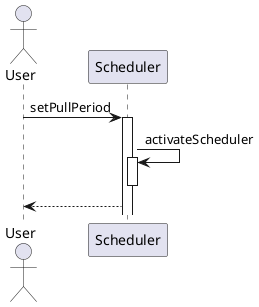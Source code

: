 @startuml sequence_diagram6
actor User as user
participant "Scheduler" as a1

user -> a1: setPullPeriod
activate a1

a1 -> a1: activateScheduler
activate a1
deactivate a1

a1 --> user
@enduml